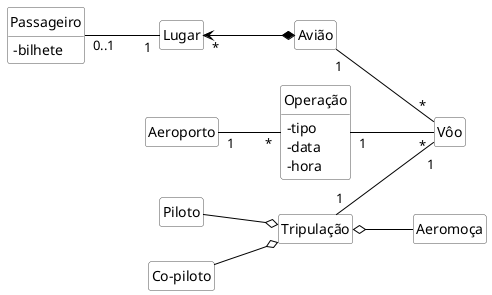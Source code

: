 @startuml mod05ima03
hide circle
hide methods
hide empty members

skinparam class {
    BackgroundColor White
    ArrowColor Black
    BorderColor #505050
}
allow_mixing
skinparam classAttributeIconSize 0
class "Passageiro" as pa
pa : -bilhete
class "Lugar" as lu
class "Avião" as av
class "Aeroporto" as ae 
class "Operação" as op
op : -tipo 
op : -data 
op : -hora
class "Vôo" as vo
class "Piloto" as pi
class "Tripulação" as tr
class "Aeromoça" as aa
class "Co-piloto" as co
left to right direction

pa "0..1"--"1" lu
lu "*"<--* av
av "1"--"*" vo 
ae "1"--"*" op 
op "1"--"*" vo
pi --o tr
tr "1"--"1" vo
tr o-- aa
co --o tr

@enduml